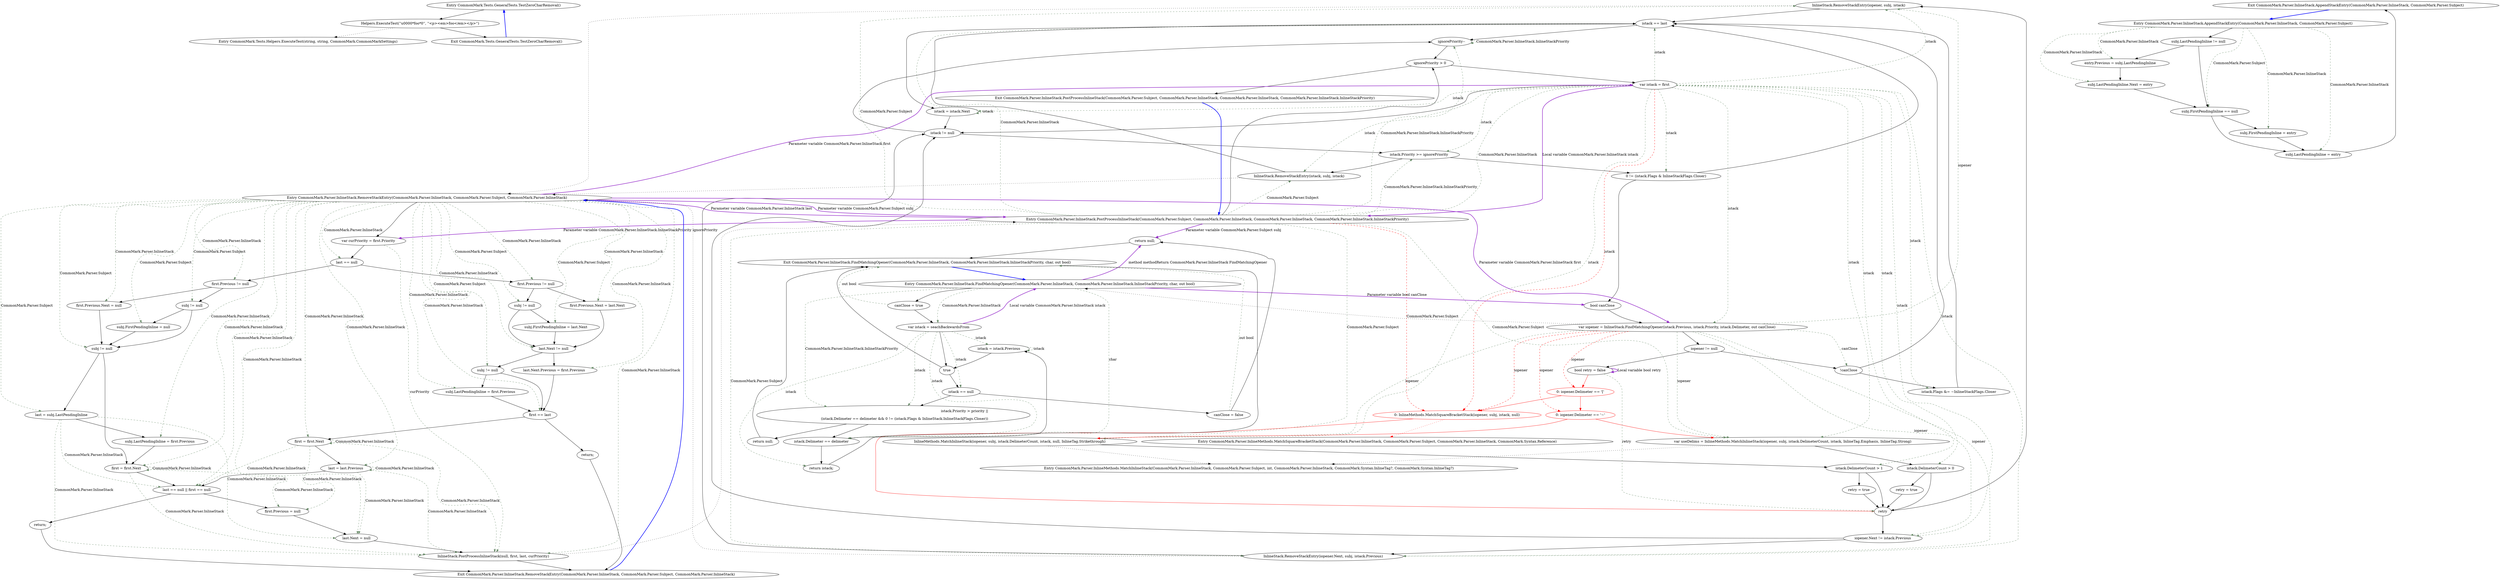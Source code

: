 digraph  {
n0 [cluster="CommonMark.Tests.GeneralTests.TestZeroCharRemoval()", label="Entry CommonMark.Tests.GeneralTests.TestZeroCharRemoval()", span="17-17"];
n1 [cluster="CommonMark.Tests.GeneralTests.TestZeroCharRemoval()", label="Helpers.ExecuteTest(''\u0000*foo*\0'', ''<p><em>foo</em></p>'')", span="19-19"];
n2 [cluster="CommonMark.Tests.GeneralTests.TestZeroCharRemoval()", label="Exit CommonMark.Tests.GeneralTests.TestZeroCharRemoval()", span="17-17"];
n3 [cluster="CommonMark.Tests.Helpers.ExecuteTest(string, string, CommonMark.CommonMarkSettings)", label="Entry CommonMark.Tests.Helpers.ExecuteTest(string, string, CommonMark.CommonMarkSettings)", span="20-20"];
m1_73 [cluster="CommonMark.Parser.InlineStack.PostProcessInlineStack(CommonMark.Parser.Subject, CommonMark.Parser.InlineStack, CommonMark.Parser.InlineStack, CommonMark.Parser.InlineStack.InlineStackPriority)", file="InlineStack.cs", label="InlineStack.RemoveStackEntry(iopener, subj, istack)", span="214-214"];
m1_50 [cluster="CommonMark.Parser.InlineStack.PostProcessInlineStack(CommonMark.Parser.Subject, CommonMark.Parser.InlineStack, CommonMark.Parser.InlineStack, CommonMark.Parser.InlineStack.InlineStackPriority)", file="InlineStack.cs", label="Entry CommonMark.Parser.InlineStack.PostProcessInlineStack(CommonMark.Parser.Subject, CommonMark.Parser.InlineStack, CommonMark.Parser.InlineStack, CommonMark.Parser.InlineStack.InlineStackPriority)", span="168-168"];
m1_51 [cluster="CommonMark.Parser.InlineStack.PostProcessInlineStack(CommonMark.Parser.Subject, CommonMark.Parser.InlineStack, CommonMark.Parser.InlineStack, CommonMark.Parser.InlineStack.InlineStackPriority)", file="InlineStack.cs", label="ignorePriority > 0", span="170-170"];
m1_52 [cluster="CommonMark.Parser.InlineStack.PostProcessInlineStack(CommonMark.Parser.Subject, CommonMark.Parser.InlineStack, CommonMark.Parser.InlineStack, CommonMark.Parser.InlineStack.InlineStackPriority)", file="InlineStack.cs", label="var istack = first", span="172-172"];
m1_54 [cluster="CommonMark.Parser.InlineStack.PostProcessInlineStack(CommonMark.Parser.Subject, CommonMark.Parser.InlineStack, CommonMark.Parser.InlineStack, CommonMark.Parser.InlineStack.InlineStackPriority)", file="InlineStack.cs", label="istack.Priority >= ignorePriority", span="175-175"];
m1_55 [cluster="CommonMark.Parser.InlineStack.PostProcessInlineStack(CommonMark.Parser.Subject, CommonMark.Parser.InlineStack, CommonMark.Parser.InlineStack, CommonMark.Parser.InlineStack.InlineStackPriority)", file="InlineStack.cs", label="InlineStack.RemoveStackEntry(istack, subj, istack)", span="177-177"];
m1_62 [cluster="CommonMark.Parser.InlineStack.PostProcessInlineStack(CommonMark.Parser.Subject, CommonMark.Parser.InlineStack, CommonMark.Parser.InlineStack, CommonMark.Parser.InlineStack.InlineStackPriority)", color=red, community=0, file="InlineStack.cs", label="0: InlineMethods.MatchSquareBracketStack(iopener, subj, istack, null)", span="188-188"];
m1_64 [cluster="CommonMark.Parser.InlineStack.PostProcessInlineStack(CommonMark.Parser.Subject, CommonMark.Parser.InlineStack, CommonMark.Parser.InlineStack, CommonMark.Parser.InlineStack.InlineStackPriority)", file="InlineStack.cs", label="InlineMethods.MatchInlineStack(iopener, subj, istack.DelimeterCount, istack, null, InlineTag.Strikethrough)", span="192-192"];
m1_67 [cluster="CommonMark.Parser.InlineStack.PostProcessInlineStack(CommonMark.Parser.Subject, CommonMark.Parser.InlineStack, CommonMark.Parser.InlineStack, CommonMark.Parser.InlineStack.InlineStackPriority)", file="InlineStack.cs", label="var useDelims = InlineMethods.MatchInlineStack(iopener, subj, istack.DelimeterCount, istack, InlineTag.Emphasis, InlineTag.Strong)", span="198-198"];
m1_72 [cluster="CommonMark.Parser.InlineStack.PostProcessInlineStack(CommonMark.Parser.Subject, CommonMark.Parser.InlineStack, CommonMark.Parser.InlineStack, CommonMark.Parser.InlineStack.InlineStackPriority)", file="InlineStack.cs", label="InlineStack.RemoveStackEntry(iopener.Next, subj, istack.Previous)", span="207-207"];
m1_76 [cluster="CommonMark.Parser.InlineStack.PostProcessInlineStack(CommonMark.Parser.Subject, CommonMark.Parser.InlineStack, CommonMark.Parser.InlineStack, CommonMark.Parser.InlineStack.InlineStackPriority)", file="InlineStack.cs", label="istack == last", span="225-225"];
m1_78 [cluster="CommonMark.Parser.InlineStack.PostProcessInlineStack(CommonMark.Parser.Subject, CommonMark.Parser.InlineStack, CommonMark.Parser.InlineStack, CommonMark.Parser.InlineStack.InlineStackPriority)", file="InlineStack.cs", label="ignorePriority--", span="231-231"];
m1_53 [cluster="CommonMark.Parser.InlineStack.PostProcessInlineStack(CommonMark.Parser.Subject, CommonMark.Parser.InlineStack, CommonMark.Parser.InlineStack, CommonMark.Parser.InlineStack.InlineStackPriority)", file="InlineStack.cs", label="istack != null", span="173-173"];
m1_56 [cluster="CommonMark.Parser.InlineStack.PostProcessInlineStack(CommonMark.Parser.Subject, CommonMark.Parser.InlineStack, CommonMark.Parser.InlineStack, CommonMark.Parser.InlineStack.InlineStackPriority)", file="InlineStack.cs", label="0 != (istack.Flags & InlineStackFlags.Closer)", span="179-179"];
m1_58 [cluster="CommonMark.Parser.InlineStack.PostProcessInlineStack(CommonMark.Parser.Subject, CommonMark.Parser.InlineStack, CommonMark.Parser.InlineStack, CommonMark.Parser.InlineStack.InlineStackPriority)", file="InlineStack.cs", label="var iopener = InlineStack.FindMatchingOpener(istack.Previous, istack.Priority, istack.Delimeter, out canClose)", span="182-182"];
m1_65 [cluster="CommonMark.Parser.InlineStack.PostProcessInlineStack(CommonMark.Parser.Subject, CommonMark.Parser.InlineStack, CommonMark.Parser.InlineStack, CommonMark.Parser.InlineStack.InlineStackPriority)", file="InlineStack.cs", label="istack.DelimeterCount > 1", span="193-193"];
m1_68 [cluster="CommonMark.Parser.InlineStack.PostProcessInlineStack(CommonMark.Parser.Subject, CommonMark.Parser.InlineStack, CommonMark.Parser.InlineStack, CommonMark.Parser.InlineStack.InlineStackPriority)", file="InlineStack.cs", label="istack.DelimeterCount > 0", span="199-199"];
m1_71 [cluster="CommonMark.Parser.InlineStack.PostProcessInlineStack(CommonMark.Parser.Subject, CommonMark.Parser.InlineStack, CommonMark.Parser.InlineStack, CommonMark.Parser.InlineStack.InlineStackPriority)", file="InlineStack.cs", label="iopener.Next != istack.Previous", span="206-206"];
m1_75 [cluster="CommonMark.Parser.InlineStack.PostProcessInlineStack(CommonMark.Parser.Subject, CommonMark.Parser.InlineStack, CommonMark.Parser.InlineStack, CommonMark.Parser.InlineStack.InlineStackPriority)", file="InlineStack.cs", label="istack.Flags &= ~InlineStackFlags.Closer", span="221-221"];
m1_77 [cluster="CommonMark.Parser.InlineStack.PostProcessInlineStack(CommonMark.Parser.Subject, CommonMark.Parser.InlineStack, CommonMark.Parser.InlineStack, CommonMark.Parser.InlineStack.InlineStackPriority)", file="InlineStack.cs", label="istack = istack.Next", span="228-228"];
m1_57 [cluster="CommonMark.Parser.InlineStack.PostProcessInlineStack(CommonMark.Parser.Subject, CommonMark.Parser.InlineStack, CommonMark.Parser.InlineStack, CommonMark.Parser.InlineStack.InlineStackPriority)", file="InlineStack.cs", label="bool canClose", span="181-181"];
m1_59 [cluster="CommonMark.Parser.InlineStack.PostProcessInlineStack(CommonMark.Parser.Subject, CommonMark.Parser.InlineStack, CommonMark.Parser.InlineStack, CommonMark.Parser.InlineStack.InlineStackPriority)", file="InlineStack.cs", label="iopener != null", span="183-183"];
m1_61 [cluster="CommonMark.Parser.InlineStack.PostProcessInlineStack(CommonMark.Parser.Subject, CommonMark.Parser.InlineStack, CommonMark.Parser.InlineStack, CommonMark.Parser.InlineStack.InlineStackPriority)", color=red, community=0, file="InlineStack.cs", label="0: iopener.Delimeter == '['", span="186-186"];
m1_63 [cluster="CommonMark.Parser.InlineStack.PostProcessInlineStack(CommonMark.Parser.Subject, CommonMark.Parser.InlineStack, CommonMark.Parser.InlineStack, CommonMark.Parser.InlineStack.InlineStackPriority)", color=red, community=0, file="InlineStack.cs", label="0: iopener.Delimeter == '~'", span="190-190"];
m1_74 [cluster="CommonMark.Parser.InlineStack.PostProcessInlineStack(CommonMark.Parser.Subject, CommonMark.Parser.InlineStack, CommonMark.Parser.InlineStack, CommonMark.Parser.InlineStack.InlineStackPriority)", file="InlineStack.cs", label="!canClose", span="217-217"];
m1_60 [cluster="CommonMark.Parser.InlineStack.PostProcessInlineStack(CommonMark.Parser.Subject, CommonMark.Parser.InlineStack, CommonMark.Parser.InlineStack, CommonMark.Parser.InlineStack.InlineStackPriority)", file="InlineStack.cs", label="bool retry = false", span="185-185"];
m1_70 [cluster="CommonMark.Parser.InlineStack.PostProcessInlineStack(CommonMark.Parser.Subject, CommonMark.Parser.InlineStack, CommonMark.Parser.InlineStack, CommonMark.Parser.InlineStack.InlineStackPriority)", file="InlineStack.cs", label=retry, span="203-203"];
m1_66 [cluster="CommonMark.Parser.InlineStack.PostProcessInlineStack(CommonMark.Parser.Subject, CommonMark.Parser.InlineStack, CommonMark.Parser.InlineStack, CommonMark.Parser.InlineStack.InlineStackPriority)", file="InlineStack.cs", label="retry = true", span="194-194"];
m1_69 [cluster="CommonMark.Parser.InlineStack.PostProcessInlineStack(CommonMark.Parser.Subject, CommonMark.Parser.InlineStack, CommonMark.Parser.InlineStack, CommonMark.Parser.InlineStack.InlineStackPriority)", file="InlineStack.cs", label="retry = true", span="200-200"];
m1_79 [cluster="CommonMark.Parser.InlineStack.PostProcessInlineStack(CommonMark.Parser.Subject, CommonMark.Parser.InlineStack, CommonMark.Parser.InlineStack, CommonMark.Parser.InlineStack.InlineStackPriority)", file="InlineStack.cs", label="Exit CommonMark.Parser.InlineStack.PostProcessInlineStack(CommonMark.Parser.Subject, CommonMark.Parser.InlineStack, CommonMark.Parser.InlineStack, CommonMark.Parser.InlineStack.InlineStackPriority)", span="168-168"];
m1_81 [cluster="CommonMark.Parser.InlineMethods.MatchInlineStack(CommonMark.Parser.InlineStack, CommonMark.Parser.Subject, int, CommonMark.Parser.InlineStack, CommonMark.Syntax.InlineTag?, CommonMark.Syntax.InlineTag?)", file="InlineStack.cs", label="Entry CommonMark.Parser.InlineMethods.MatchInlineStack(CommonMark.Parser.InlineStack, CommonMark.Parser.Subject, int, CommonMark.Parser.InlineStack, CommonMark.Syntax.InlineTag?, CommonMark.Syntax.InlineTag?)", span="330-330"];
m1_49 [cluster="CommonMark.Parser.InlineStack.RemoveStackEntry(CommonMark.Parser.InlineStack, CommonMark.Parser.Subject, CommonMark.Parser.InlineStack)", file="InlineStack.cs", label="Exit CommonMark.Parser.InlineStack.RemoveStackEntry(CommonMark.Parser.InlineStack, CommonMark.Parser.Subject, CommonMark.Parser.InlineStack)", span="118-118"];
m1_21 [cluster="CommonMark.Parser.InlineStack.RemoveStackEntry(CommonMark.Parser.InlineStack, CommonMark.Parser.Subject, CommonMark.Parser.InlineStack)", file="InlineStack.cs", label="Entry CommonMark.Parser.InlineStack.RemoveStackEntry(CommonMark.Parser.InlineStack, CommonMark.Parser.Subject, CommonMark.Parser.InlineStack)", span="118-118"];
m1_22 [cluster="CommonMark.Parser.InlineStack.RemoveStackEntry(CommonMark.Parser.InlineStack, CommonMark.Parser.Subject, CommonMark.Parser.InlineStack)", file="InlineStack.cs", label="var curPriority = first.Priority", span="120-120"];
m1_23 [cluster="CommonMark.Parser.InlineStack.RemoveStackEntry(CommonMark.Parser.InlineStack, CommonMark.Parser.Subject, CommonMark.Parser.InlineStack)", file="InlineStack.cs", label="last == null", span="122-122"];
m1_24 [cluster="CommonMark.Parser.InlineStack.RemoveStackEntry(CommonMark.Parser.InlineStack, CommonMark.Parser.Subject, CommonMark.Parser.InlineStack)", file="InlineStack.cs", label="first.Previous != null", span="124-124"];
m1_25 [cluster="CommonMark.Parser.InlineStack.RemoveStackEntry(CommonMark.Parser.InlineStack, CommonMark.Parser.Subject, CommonMark.Parser.InlineStack)", file="InlineStack.cs", label="first.Previous.Next = null", span="125-125"];
m1_26 [cluster="CommonMark.Parser.InlineStack.RemoveStackEntry(CommonMark.Parser.InlineStack, CommonMark.Parser.Subject, CommonMark.Parser.InlineStack)", file="InlineStack.cs", label="subj != null", span="126-126"];
m1_27 [cluster="CommonMark.Parser.InlineStack.RemoveStackEntry(CommonMark.Parser.InlineStack, CommonMark.Parser.Subject, CommonMark.Parser.InlineStack)", file="InlineStack.cs", label="subj.FirstPendingInline = null", span="127-127"];
m1_28 [cluster="CommonMark.Parser.InlineStack.RemoveStackEntry(CommonMark.Parser.InlineStack, CommonMark.Parser.Subject, CommonMark.Parser.InlineStack)", file="InlineStack.cs", label="subj != null", span="129-129"];
m1_29 [cluster="CommonMark.Parser.InlineStack.RemoveStackEntry(CommonMark.Parser.InlineStack, CommonMark.Parser.Subject, CommonMark.Parser.InlineStack)", file="InlineStack.cs", label="last = subj.LastPendingInline", span="131-131"];
m1_30 [cluster="CommonMark.Parser.InlineStack.RemoveStackEntry(CommonMark.Parser.InlineStack, CommonMark.Parser.Subject, CommonMark.Parser.InlineStack)", file="InlineStack.cs", label="subj.LastPendingInline = first.Previous", span="132-132"];
m1_31 [cluster="CommonMark.Parser.InlineStack.RemoveStackEntry(CommonMark.Parser.InlineStack, CommonMark.Parser.Subject, CommonMark.Parser.InlineStack)", file="InlineStack.cs", label="first = first.Next", span="135-135"];
m1_32 [cluster="CommonMark.Parser.InlineStack.RemoveStackEntry(CommonMark.Parser.InlineStack, CommonMark.Parser.Subject, CommonMark.Parser.InlineStack)", file="InlineStack.cs", label="first.Previous != null", span="139-139"];
m1_33 [cluster="CommonMark.Parser.InlineStack.RemoveStackEntry(CommonMark.Parser.InlineStack, CommonMark.Parser.Subject, CommonMark.Parser.InlineStack)", file="InlineStack.cs", label="first.Previous.Next = last.Next", span="140-140"];
m1_34 [cluster="CommonMark.Parser.InlineStack.RemoveStackEntry(CommonMark.Parser.InlineStack, CommonMark.Parser.Subject, CommonMark.Parser.InlineStack)", file="InlineStack.cs", label="subj != null", span="141-141"];
m1_35 [cluster="CommonMark.Parser.InlineStack.RemoveStackEntry(CommonMark.Parser.InlineStack, CommonMark.Parser.Subject, CommonMark.Parser.InlineStack)", file="InlineStack.cs", label="subj.FirstPendingInline = last.Next", span="142-142"];
m1_36 [cluster="CommonMark.Parser.InlineStack.RemoveStackEntry(CommonMark.Parser.InlineStack, CommonMark.Parser.Subject, CommonMark.Parser.InlineStack)", file="InlineStack.cs", label="last.Next != null", span="144-144"];
m1_37 [cluster="CommonMark.Parser.InlineStack.RemoveStackEntry(CommonMark.Parser.InlineStack, CommonMark.Parser.Subject, CommonMark.Parser.InlineStack)", file="InlineStack.cs", label="last.Next.Previous = first.Previous", span="145-145"];
m1_38 [cluster="CommonMark.Parser.InlineStack.RemoveStackEntry(CommonMark.Parser.InlineStack, CommonMark.Parser.Subject, CommonMark.Parser.InlineStack)", file="InlineStack.cs", label="subj != null", span="146-146"];
m1_39 [cluster="CommonMark.Parser.InlineStack.RemoveStackEntry(CommonMark.Parser.InlineStack, CommonMark.Parser.Subject, CommonMark.Parser.InlineStack)", file="InlineStack.cs", label="subj.LastPendingInline = first.Previous", span="147-147"];
m1_40 [cluster="CommonMark.Parser.InlineStack.RemoveStackEntry(CommonMark.Parser.InlineStack, CommonMark.Parser.Subject, CommonMark.Parser.InlineStack)", file="InlineStack.cs", label="first == last", span="149-149"];
m1_42 [cluster="CommonMark.Parser.InlineStack.RemoveStackEntry(CommonMark.Parser.InlineStack, CommonMark.Parser.Subject, CommonMark.Parser.InlineStack)", file="InlineStack.cs", label="first = first.Next", span="152-152"];
m1_43 [cluster="CommonMark.Parser.InlineStack.RemoveStackEntry(CommonMark.Parser.InlineStack, CommonMark.Parser.Subject, CommonMark.Parser.InlineStack)", file="InlineStack.cs", label="last = last.Previous", span="153-153"];
m1_44 [cluster="CommonMark.Parser.InlineStack.RemoveStackEntry(CommonMark.Parser.InlineStack, CommonMark.Parser.Subject, CommonMark.Parser.InlineStack)", file="InlineStack.cs", label="last == null || first == null", span="156-156"];
m1_47 [cluster="CommonMark.Parser.InlineStack.RemoveStackEntry(CommonMark.Parser.InlineStack, CommonMark.Parser.Subject, CommonMark.Parser.InlineStack)", file="InlineStack.cs", label="last.Next = null", span="160-160"];
m1_48 [cluster="CommonMark.Parser.InlineStack.RemoveStackEntry(CommonMark.Parser.InlineStack, CommonMark.Parser.Subject, CommonMark.Parser.InlineStack)", file="InlineStack.cs", label="InlineStack.PostProcessInlineStack(null, first, last, curPriority)", span="165-165"];
m1_41 [cluster="CommonMark.Parser.InlineStack.RemoveStackEntry(CommonMark.Parser.InlineStack, CommonMark.Parser.Subject, CommonMark.Parser.InlineStack)", file="InlineStack.cs", label="return;", span="150-150"];
m1_46 [cluster="CommonMark.Parser.InlineStack.RemoveStackEntry(CommonMark.Parser.InlineStack, CommonMark.Parser.Subject, CommonMark.Parser.InlineStack)", file="InlineStack.cs", label="first.Previous = null", span="159-159"];
m1_45 [cluster="CommonMark.Parser.InlineStack.RemoveStackEntry(CommonMark.Parser.InlineStack, CommonMark.Parser.Subject, CommonMark.Parser.InlineStack)", file="InlineStack.cs", label="return;", span="157-157"];
m1_80 [cluster="CommonMark.Parser.InlineMethods.MatchSquareBracketStack(CommonMark.Parser.InlineStack, CommonMark.Parser.Subject, CommonMark.Parser.InlineStack, CommonMark.Syntax.Reference)", file="InlineStack.cs", label="Entry CommonMark.Parser.InlineMethods.MatchSquareBracketStack(CommonMark.Parser.InlineStack, CommonMark.Parser.Subject, CommonMark.Parser.InlineStack, CommonMark.Syntax.Reference)", span="550-550"];
m1_0 [cluster="CommonMark.Parser.InlineStack.FindMatchingOpener(CommonMark.Parser.InlineStack, CommonMark.Parser.InlineStack.InlineStackPriority, char, out bool)", file="InlineStack.cs", label="Entry CommonMark.Parser.InlineStack.FindMatchingOpener(CommonMark.Parser.InlineStack, CommonMark.Parser.InlineStack.InlineStackPriority, char, out bool)", span="69-69"];
m1_1 [cluster="CommonMark.Parser.InlineStack.FindMatchingOpener(CommonMark.Parser.InlineStack, CommonMark.Parser.InlineStack.InlineStackPriority, char, out bool)", file="InlineStack.cs", label="canClose = true", span="71-71"];
m1_2 [cluster="CommonMark.Parser.InlineStack.FindMatchingOpener(CommonMark.Parser.InlineStack, CommonMark.Parser.InlineStack.InlineStackPriority, char, out bool)", file="InlineStack.cs", label="var istack = seachBackwardsFrom", span="72-72"];
m1_7 [cluster="CommonMark.Parser.InlineStack.FindMatchingOpener(CommonMark.Parser.InlineStack, CommonMark.Parser.InlineStack.InlineStackPriority, char, out bool)", file="InlineStack.cs", label="istack.Priority > priority ||\r\n                    (istack.Delimeter == delimeter && 0 != (istack.Flags & InlineStack.InlineStackFlags.Closer))", span="82-83"];
m1_9 [cluster="CommonMark.Parser.InlineStack.FindMatchingOpener(CommonMark.Parser.InlineStack, CommonMark.Parser.InlineStack.InlineStackPriority, char, out bool)", file="InlineStack.cs", label="istack.Delimeter == delimeter", span="91-91"];
m1_3 [cluster="CommonMark.Parser.InlineStack.FindMatchingOpener(CommonMark.Parser.InlineStack, CommonMark.Parser.InlineStack.InlineStackPriority, char, out bool)", file="InlineStack.cs", label=true, span="73-73"];
m1_4 [cluster="CommonMark.Parser.InlineStack.FindMatchingOpener(CommonMark.Parser.InlineStack, CommonMark.Parser.InlineStack.InlineStackPriority, char, out bool)", file="InlineStack.cs", label="istack == null", span="75-75"];
m1_10 [cluster="CommonMark.Parser.InlineStack.FindMatchingOpener(CommonMark.Parser.InlineStack, CommonMark.Parser.InlineStack.InlineStackPriority, char, out bool)", file="InlineStack.cs", label="return istack;", span="92-92"];
m1_11 [cluster="CommonMark.Parser.InlineStack.FindMatchingOpener(CommonMark.Parser.InlineStack, CommonMark.Parser.InlineStack.InlineStackPriority, char, out bool)", file="InlineStack.cs", label="istack = istack.Previous", span="94-94"];
m1_5 [cluster="CommonMark.Parser.InlineStack.FindMatchingOpener(CommonMark.Parser.InlineStack, CommonMark.Parser.InlineStack.InlineStackPriority, char, out bool)", file="InlineStack.cs", label="canClose = false", span="78-78"];
m1_6 [cluster="CommonMark.Parser.InlineStack.FindMatchingOpener(CommonMark.Parser.InlineStack, CommonMark.Parser.InlineStack.InlineStackPriority, char, out bool)", file="InlineStack.cs", label="return null;", span="79-79"];
m1_8 [cluster="CommonMark.Parser.InlineStack.FindMatchingOpener(CommonMark.Parser.InlineStack, CommonMark.Parser.InlineStack.InlineStackPriority, char, out bool)", file="InlineStack.cs", label="return null;", span="88-88"];
m1_12 [cluster="CommonMark.Parser.InlineStack.FindMatchingOpener(CommonMark.Parser.InlineStack, CommonMark.Parser.InlineStack.InlineStackPriority, char, out bool)", file="InlineStack.cs", label="Exit CommonMark.Parser.InlineStack.FindMatchingOpener(CommonMark.Parser.InlineStack, CommonMark.Parser.InlineStack.InlineStackPriority, char, out bool)", span="69-69"];
m1_20 [cluster="CommonMark.Parser.InlineStack.AppendStackEntry(CommonMark.Parser.InlineStack, CommonMark.Parser.Subject)", file="InlineStack.cs", label="Exit CommonMark.Parser.InlineStack.AppendStackEntry(CommonMark.Parser.InlineStack, CommonMark.Parser.Subject)", span="98-98"];
m1_13 [cluster="CommonMark.Parser.InlineStack.AppendStackEntry(CommonMark.Parser.InlineStack, CommonMark.Parser.Subject)", file="InlineStack.cs", label="Entry CommonMark.Parser.InlineStack.AppendStackEntry(CommonMark.Parser.InlineStack, CommonMark.Parser.Subject)", span="98-98"];
m1_14 [cluster="CommonMark.Parser.InlineStack.AppendStackEntry(CommonMark.Parser.InlineStack, CommonMark.Parser.Subject)", file="InlineStack.cs", label="subj.LastPendingInline != null", span="100-100"];
m1_15 [cluster="CommonMark.Parser.InlineStack.AppendStackEntry(CommonMark.Parser.InlineStack, CommonMark.Parser.Subject)", file="InlineStack.cs", label="entry.Previous = subj.LastPendingInline", span="102-102"];
m1_16 [cluster="CommonMark.Parser.InlineStack.AppendStackEntry(CommonMark.Parser.InlineStack, CommonMark.Parser.Subject)", file="InlineStack.cs", label="subj.LastPendingInline.Next = entry", span="103-103"];
m1_17 [cluster="CommonMark.Parser.InlineStack.AppendStackEntry(CommonMark.Parser.InlineStack, CommonMark.Parser.Subject)", file="InlineStack.cs", label="subj.FirstPendingInline == null", span="106-106"];
m1_18 [cluster="CommonMark.Parser.InlineStack.AppendStackEntry(CommonMark.Parser.InlineStack, CommonMark.Parser.Subject)", file="InlineStack.cs", label="subj.FirstPendingInline = entry", span="107-107"];
m1_19 [cluster="CommonMark.Parser.InlineStack.AppendStackEntry(CommonMark.Parser.InlineStack, CommonMark.Parser.Subject)", file="InlineStack.cs", label="subj.LastPendingInline = entry", span="109-109"];
n0 -> n1  [key=0, style=solid];
n1 -> n2  [key=0, style=solid];
n1 -> n3  [key=2, style=dotted];
n2 -> n0  [color=blue, key=0, style=bold];
m1_73 -> m1_76  [key=0, style=solid];
m1_73 -> m1_21  [key=2, style=dotted];
m1_50 -> m1_51  [key=0, style=solid];
m1_50 -> m1_52  [color=darkseagreen4, key=1, label="CommonMark.Parser.InlineStack", style=dashed];
m1_50 -> m1_54  [color=darkseagreen4, key=1, label="CommonMark.Parser.InlineStack.InlineStackPriority", style=dashed];
m1_50 -> m1_55  [color=darkseagreen4, key=1, label="CommonMark.Parser.Subject", style=dashed];
m1_50 -> m1_62  [color=red, key=1, label="CommonMark.Parser.Subject", style=dashed];
m1_50 -> m1_64  [color=darkseagreen4, key=1, label="CommonMark.Parser.Subject", style=dashed];
m1_50 -> m1_67  [color=darkseagreen4, key=1, label="CommonMark.Parser.Subject", style=dashed];
m1_50 -> m1_72  [color=darkseagreen4, key=1, label="CommonMark.Parser.Subject", style=dashed];
m1_50 -> m1_73  [color=darkseagreen4, key=1, label="CommonMark.Parser.Subject", style=dashed];
m1_50 -> m1_76  [color=darkseagreen4, key=1, label="CommonMark.Parser.InlineStack", style=dashed];
m1_50 -> m1_78  [color=darkseagreen4, key=1, label="CommonMark.Parser.InlineStack.InlineStackPriority", style=dashed];
m1_50 -> m1_6  [color=darkorchid, key=3, label="Parameter variable CommonMark.Parser.Subject subj", style=bold];
m1_50 -> m1_21  [color=darkorchid, key=3, label="Parameter variable CommonMark.Parser.InlineStack last", style=bold];
m1_50 -> m1_22  [color=darkorchid, key=3, label="Parameter variable CommonMark.Parser.InlineStack.InlineStackPriority ignorePriority", style=bold];
m1_51 -> m1_52  [key=0, style=solid];
m1_51 -> m1_79  [key=0, style=solid];
m1_52 -> m1_53  [key=0, style=solid];
m1_52 -> m1_54  [color=darkseagreen4, key=1, label=istack, style=dashed];
m1_52 -> m1_55  [color=darkseagreen4, key=1, label=istack, style=dashed];
m1_52 -> m1_56  [color=darkseagreen4, key=1, label=istack, style=dashed];
m1_52 -> m1_58  [color=darkseagreen4, key=1, label=istack, style=dashed];
m1_52 -> m1_62  [color=red, key=1, label=istack, style=dashed];
m1_52 -> m1_64  [color=darkseagreen4, key=1, label=istack, style=dashed];
m1_52 -> m1_65  [color=darkseagreen4, key=1, label=istack, style=dashed];
m1_52 -> m1_67  [color=darkseagreen4, key=1, label=istack, style=dashed];
m1_52 -> m1_68  [color=darkseagreen4, key=1, label=istack, style=dashed];
m1_52 -> m1_71  [color=darkseagreen4, key=1, label=istack, style=dashed];
m1_52 -> m1_72  [color=darkseagreen4, key=1, label=istack, style=dashed];
m1_52 -> m1_73  [color=darkseagreen4, key=1, label=istack, style=dashed];
m1_52 -> m1_75  [color=darkseagreen4, key=1, label=istack, style=dashed];
m1_52 -> m1_76  [color=darkseagreen4, key=1, label=istack, style=dashed];
m1_52 -> m1_77  [color=darkseagreen4, key=1, label=istack, style=dashed];
m1_52 -> m1_50  [color=darkorchid, key=3, label="Local variable CommonMark.Parser.InlineStack istack", style=bold];
m1_54 -> m1_55  [key=0, style=solid];
m1_54 -> m1_56  [key=0, style=solid];
m1_55 -> m1_76  [key=0, style=solid];
m1_55 -> m1_21  [key=2, style=dotted];
m1_62 -> m1_70  [color=red, key=0, style=solid];
m1_62 -> m1_80  [color=red, key=2, style=dotted];
m1_64 -> m1_65  [key=0, style=solid];
m1_64 -> m1_81  [key=2, style=dotted];
m1_67 -> m1_68  [key=0, style=solid];
m1_67 -> m1_81  [key=2, style=dotted];
m1_72 -> m1_53  [key=0, style=solid];
m1_72 -> m1_21  [key=2, style=dotted];
m1_76 -> m1_77  [key=0, style=solid];
m1_76 -> m1_78  [key=0, style=solid];
m1_78 -> m1_51  [key=0, style=solid];
m1_78 -> m1_78  [color=darkseagreen4, key=1, label="CommonMark.Parser.InlineStack.InlineStackPriority", style=dashed];
m1_53 -> m1_54  [key=0, style=solid];
m1_53 -> m1_78  [key=0, style=solid];
m1_56 -> m1_57  [key=0, style=solid];
m1_56 -> m1_76  [key=0, style=solid];
m1_58 -> m1_59  [key=0, style=solid];
m1_58 -> m1_0  [key=2, style=dotted];
m1_58 -> m1_61  [color=red, key=1, label=iopener, style=dashed];
m1_58 -> m1_62  [color=red, key=1, label=iopener, style=dashed];
m1_58 -> m1_63  [color=red, key=1, label=iopener, style=dashed];
m1_58 -> m1_64  [color=darkseagreen4, key=1, label=iopener, style=dashed];
m1_58 -> m1_67  [color=darkseagreen4, key=1, label=iopener, style=dashed];
m1_58 -> m1_71  [color=darkseagreen4, key=1, label=iopener, style=dashed];
m1_58 -> m1_72  [color=darkseagreen4, key=1, label=iopener, style=dashed];
m1_58 -> m1_73  [color=darkseagreen4, key=1, label=iopener, style=dashed];
m1_58 -> m1_74  [color=darkseagreen4, key=1, label=canClose, style=dashed];
m1_65 -> m1_66  [key=0, style=solid];
m1_65 -> m1_70  [key=0, style=solid];
m1_68 -> m1_69  [key=0, style=solid];
m1_68 -> m1_70  [key=0, style=solid];
m1_71 -> m1_72  [key=0, style=solid];
m1_71 -> m1_53  [key=0, style=solid];
m1_75 -> m1_76  [key=0, style=solid];
m1_77 -> m1_53  [key=0, style=solid];
m1_77 -> m1_77  [color=darkseagreen4, key=1, label=istack, style=dashed];
m1_57 -> m1_58  [key=0, style=solid];
m1_59 -> m1_60  [key=0, style=solid];
m1_59 -> m1_74  [key=0, style=solid];
m1_61 -> m1_62  [color=red, key=0, style=solid];
m1_61 -> m1_63  [color=red, key=0, style=solid];
m1_63 -> m1_64  [color=red, key=0, style=solid];
m1_63 -> m1_67  [color=red, key=0, style=solid];
m1_74 -> m1_75  [key=0, style=solid];
m1_74 -> m1_76  [key=0, style=solid];
m1_60 -> m1_61  [color=red, key=0, style=solid];
m1_60 -> m1_70  [color=darkseagreen4, key=1, label=retry, style=dashed];
m1_60 -> m1_60  [color=darkorchid, key=3, label="Local variable bool retry", style=bold];
m1_70 -> m1_71  [key=0, style=solid];
m1_70 -> m1_73  [key=0, style=solid];
m1_66 -> m1_70  [key=0, style=solid];
m1_69 -> m1_70  [key=0, style=solid];
m1_79 -> m1_50  [color=blue, key=0, style=bold];
m1_49 -> m1_21  [color=blue, key=0, style=bold];
m1_21 -> m1_22  [key=0, style=solid];
m1_21 -> m1_23  [color=darkseagreen4, key=1, label="CommonMark.Parser.InlineStack", style=dashed];
m1_21 -> m1_24  [color=darkseagreen4, key=1, label="CommonMark.Parser.InlineStack", style=dashed];
m1_21 -> m1_25  [color=darkseagreen4, key=1, label="CommonMark.Parser.InlineStack", style=dashed];
m1_21 -> m1_26  [color=darkseagreen4, key=1, label="CommonMark.Parser.Subject", style=dashed];
m1_21 -> m1_27  [color=darkseagreen4, key=1, label="CommonMark.Parser.Subject", style=dashed];
m1_21 -> m1_28  [color=darkseagreen4, key=1, label="CommonMark.Parser.Subject", style=dashed];
m1_21 -> m1_29  [color=darkseagreen4, key=1, label="CommonMark.Parser.Subject", style=dashed];
m1_21 -> m1_30  [color=darkseagreen4, key=1, label="CommonMark.Parser.InlineStack", style=dashed];
m1_21 -> m1_31  [color=darkseagreen4, key=1, label="CommonMark.Parser.InlineStack", style=dashed];
m1_21 -> m1_32  [color=darkseagreen4, key=1, label="CommonMark.Parser.InlineStack", style=dashed];
m1_21 -> m1_33  [color=darkseagreen4, key=1, label="CommonMark.Parser.InlineStack", style=dashed];
m1_21 -> m1_34  [color=darkseagreen4, key=1, label="CommonMark.Parser.Subject", style=dashed];
m1_21 -> m1_35  [color=darkseagreen4, key=1, label="CommonMark.Parser.Subject", style=dashed];
m1_21 -> m1_36  [color=darkseagreen4, key=1, label="CommonMark.Parser.InlineStack", style=dashed];
m1_21 -> m1_37  [color=darkseagreen4, key=1, label="CommonMark.Parser.InlineStack", style=dashed];
m1_21 -> m1_38  [color=darkseagreen4, key=1, label="CommonMark.Parser.Subject", style=dashed];
m1_21 -> m1_39  [color=darkseagreen4, key=1, label="CommonMark.Parser.InlineStack", style=dashed];
m1_21 -> m1_40  [color=darkseagreen4, key=1, label="CommonMark.Parser.InlineStack", style=dashed];
m1_21 -> m1_42  [color=darkseagreen4, key=1, label="CommonMark.Parser.InlineStack", style=dashed];
m1_21 -> m1_43  [color=darkseagreen4, key=1, label="CommonMark.Parser.InlineStack", style=dashed];
m1_21 -> m1_44  [color=darkseagreen4, key=1, label="CommonMark.Parser.InlineStack", style=dashed];
m1_21 -> m1_47  [color=darkseagreen4, key=1, label="CommonMark.Parser.InlineStack", style=dashed];
m1_21 -> m1_48  [color=darkseagreen4, key=1, label="CommonMark.Parser.InlineStack", style=dashed];
m1_21 -> m1_52  [color=darkorchid, key=3, label="Parameter variable CommonMark.Parser.InlineStack first", style=bold];
m1_21 -> m1_58  [color=darkorchid, key=3, label="Parameter variable CommonMark.Parser.InlineStack first", style=bold];
m1_21 -> m1_50  [color=darkorchid, key=3, label="Parameter variable CommonMark.Parser.Subject subj", style=bold];
m1_22 -> m1_23  [key=0, style=solid];
m1_22 -> m1_48  [color=darkseagreen4, key=1, label=curPriority, style=dashed];
m1_23 -> m1_24  [key=0, style=solid];
m1_23 -> m1_32  [key=0, style=solid];
m1_24 -> m1_25  [key=0, style=solid];
m1_24 -> m1_26  [key=0, style=solid];
m1_25 -> m1_28  [key=0, style=solid];
m1_26 -> m1_27  [key=0, style=solid];
m1_26 -> m1_28  [key=0, style=solid];
m1_27 -> m1_28  [key=0, style=solid];
m1_28 -> m1_29  [key=0, style=solid];
m1_28 -> m1_31  [key=0, style=solid];
m1_29 -> m1_30  [key=0, style=solid];
m1_29 -> m1_44  [color=darkseagreen4, key=1, label="CommonMark.Parser.InlineStack", style=dashed];
m1_29 -> m1_47  [color=darkseagreen4, key=1, label="CommonMark.Parser.InlineStack", style=dashed];
m1_29 -> m1_48  [color=darkseagreen4, key=1, label="CommonMark.Parser.InlineStack", style=dashed];
m1_30 -> m1_31  [key=0, style=solid];
m1_31 -> m1_44  [key=0, style=solid];
m1_31 -> m1_31  [color=darkseagreen4, key=1, label="CommonMark.Parser.InlineStack", style=dashed];
m1_31 -> m1_46  [color=darkseagreen4, key=1, label="CommonMark.Parser.InlineStack", style=dashed];
m1_31 -> m1_48  [color=darkseagreen4, key=1, label="CommonMark.Parser.InlineStack", style=dashed];
m1_32 -> m1_33  [key=0, style=solid];
m1_32 -> m1_34  [key=0, style=solid];
m1_33 -> m1_36  [key=0, style=solid];
m1_34 -> m1_35  [key=0, style=solid];
m1_34 -> m1_36  [key=0, style=solid];
m1_35 -> m1_36  [key=0, style=solid];
m1_36 -> m1_37  [key=0, style=solid];
m1_36 -> m1_38  [key=0, style=solid];
m1_37 -> m1_40  [key=0, style=solid];
m1_38 -> m1_39  [key=0, style=solid];
m1_38 -> m1_40  [key=0, style=solid];
m1_39 -> m1_40  [key=0, style=solid];
m1_40 -> m1_41  [key=0, style=solid];
m1_40 -> m1_42  [key=0, style=solid];
m1_42 -> m1_43  [key=0, style=solid];
m1_42 -> m1_42  [color=darkseagreen4, key=1, label="CommonMark.Parser.InlineStack", style=dashed];
m1_42 -> m1_44  [color=darkseagreen4, key=1, label="CommonMark.Parser.InlineStack", style=dashed];
m1_42 -> m1_46  [color=darkseagreen4, key=1, label="CommonMark.Parser.InlineStack", style=dashed];
m1_42 -> m1_48  [color=darkseagreen4, key=1, label="CommonMark.Parser.InlineStack", style=dashed];
m1_43 -> m1_44  [key=0, style=solid];
m1_43 -> m1_43  [color=darkseagreen4, key=1, label="CommonMark.Parser.InlineStack", style=dashed];
m1_43 -> m1_47  [color=darkseagreen4, key=1, label="CommonMark.Parser.InlineStack", style=dashed];
m1_43 -> m1_48  [color=darkseagreen4, key=1, label="CommonMark.Parser.InlineStack", style=dashed];
m1_44 -> m1_45  [key=0, style=solid];
m1_44 -> m1_46  [key=0, style=solid];
m1_47 -> m1_48  [key=0, style=solid];
m1_48 -> m1_49  [key=0, style=solid];
m1_48 -> m1_50  [key=2, style=dotted];
m1_41 -> m1_49  [key=0, style=solid];
m1_46 -> m1_47  [key=0, style=solid];
m1_45 -> m1_49  [key=0, style=solid];
m1_0 -> m1_1  [key=0, style=solid];
m1_0 -> m1_2  [color=darkseagreen4, key=1, label="CommonMark.Parser.InlineStack", style=dashed];
m1_0 -> m1_7  [color=darkseagreen4, key=1, label="CommonMark.Parser.InlineStack.InlineStackPriority", style=dashed];
m1_0 -> m1_9  [color=darkseagreen4, key=1, label=char, style=dashed];
m1_0 -> m1_6  [color=darkorchid, key=3, label="method methodReturn CommonMark.Parser.InlineStack FindMatchingOpener", style=bold];
m1_0 -> m1_57  [color=darkorchid, key=3, label="Parameter variable bool canClose", style=bold];
m1_1 -> m1_2  [key=0, style=solid];
m1_1 -> m1_12  [color=darkseagreen4, key=1, label="out bool", style=dashed];
m1_2 -> m1_3  [key=0, style=solid];
m1_2 -> m1_4  [color=darkseagreen4, key=1, label=istack, style=dashed];
m1_2 -> m1_7  [color=darkseagreen4, key=1, label=istack, style=dashed];
m1_2 -> m1_9  [color=darkseagreen4, key=1, label=istack, style=dashed];
m1_2 -> m1_10  [color=darkseagreen4, key=1, label=istack, style=dashed];
m1_2 -> m1_11  [color=darkseagreen4, key=1, label=istack, style=dashed];
m1_2 -> m1_0  [color=darkorchid, key=3, label="Local variable CommonMark.Parser.InlineStack istack", style=bold];
m1_7 -> m1_8  [key=0, style=solid];
m1_7 -> m1_9  [key=0, style=solid];
m1_9 -> m1_10  [key=0, style=solid];
m1_9 -> m1_11  [key=0, style=solid];
m1_3 -> m1_4  [key=0, style=solid];
m1_3 -> m1_12  [key=0, style=solid];
m1_4 -> m1_5  [key=0, style=solid];
m1_4 -> m1_7  [key=0, style=solid];
m1_10 -> m1_12  [key=0, style=solid];
m1_11 -> m1_3  [key=0, style=solid];
m1_11 -> m1_11  [color=darkseagreen4, key=1, label=istack, style=dashed];
m1_5 -> m1_6  [key=0, style=solid];
m1_5 -> m1_12  [color=darkseagreen4, key=1, label="out bool", style=dashed];
m1_6 -> m1_12  [key=0, style=solid];
m1_8 -> m1_12  [key=0, style=solid];
m1_12 -> m1_0  [color=blue, key=0, style=bold];
m1_20 -> m1_13  [color=blue, key=0, style=bold];
m1_13 -> m1_14  [key=0, style=solid];
m1_13 -> m1_15  [color=darkseagreen4, key=1, label="CommonMark.Parser.InlineStack", style=dashed];
m1_13 -> m1_16  [color=darkseagreen4, key=1, label="CommonMark.Parser.InlineStack", style=dashed];
m1_13 -> m1_17  [color=darkseagreen4, key=1, label="CommonMark.Parser.Subject", style=dashed];
m1_13 -> m1_18  [color=darkseagreen4, key=1, label="CommonMark.Parser.InlineStack", style=dashed];
m1_13 -> m1_19  [color=darkseagreen4, key=1, label="CommonMark.Parser.InlineStack", style=dashed];
m1_14 -> m1_15  [key=0, style=solid];
m1_14 -> m1_17  [key=0, style=solid];
m1_15 -> m1_16  [key=0, style=solid];
m1_16 -> m1_17  [key=0, style=solid];
m1_17 -> m1_18  [key=0, style=solid];
m1_17 -> m1_19  [key=0, style=solid];
m1_18 -> m1_19  [key=0, style=solid];
m1_19 -> m1_20  [key=0, style=solid];
}
